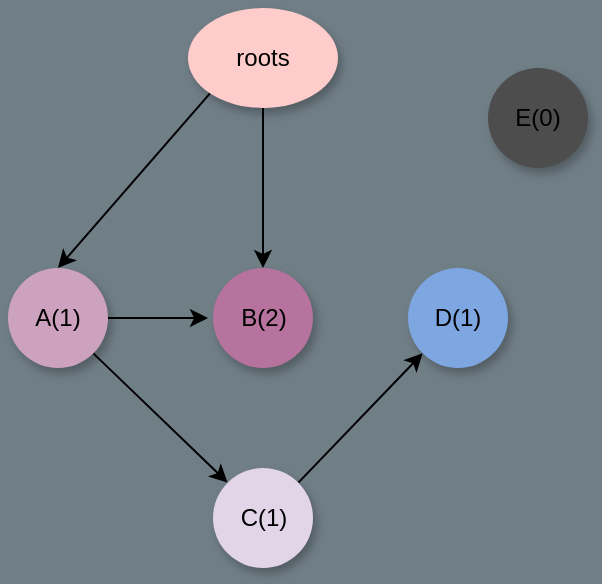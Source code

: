<mxfile version="13.6.9" type="device"><diagram id="VSArOQDPkqbNzoKQu4Cz" name="第 1 页"><mxGraphModel dx="782" dy="561" grid="1" gridSize="10" guides="1" tooltips="1" connect="1" arrows="1" fold="1" page="1" pageScale="1" pageWidth="1169" pageHeight="827" background="#707E86" math="0" shadow="0"><root><mxCell id="0"/><mxCell id="1" parent="0"/><mxCell id="m3eHEmFPUMZc-mV4sbdd-7" style="rounded=0;orthogonalLoop=1;jettySize=auto;html=1;exitX=0;exitY=1;exitDx=0;exitDy=0;entryX=0.5;entryY=0;entryDx=0;entryDy=0;" edge="1" parent="1" source="m3eHEmFPUMZc-mV4sbdd-1" target="m3eHEmFPUMZc-mV4sbdd-2"><mxGeometry relative="1" as="geometry"/></mxCell><mxCell id="m3eHEmFPUMZc-mV4sbdd-8" style="edgeStyle=none;rounded=0;orthogonalLoop=1;jettySize=auto;html=1;" edge="1" parent="1" source="m3eHEmFPUMZc-mV4sbdd-1" target="m3eHEmFPUMZc-mV4sbdd-3"><mxGeometry relative="1" as="geometry"/></mxCell><mxCell id="m3eHEmFPUMZc-mV4sbdd-1" value="roots" style="ellipse;whiteSpace=wrap;html=1;strokeColor=none;fillColor=#FFCCCC;shadow=1;" vertex="1" parent="1"><mxGeometry x="560" y="100" width="75" height="50" as="geometry"/></mxCell><mxCell id="m3eHEmFPUMZc-mV4sbdd-9" style="edgeStyle=none;rounded=0;orthogonalLoop=1;jettySize=auto;html=1;exitX=1;exitY=0.5;exitDx=0;exitDy=0;" edge="1" parent="1" source="m3eHEmFPUMZc-mV4sbdd-2"><mxGeometry relative="1" as="geometry"><mxPoint x="570" y="255" as="targetPoint"/></mxGeometry></mxCell><mxCell id="m3eHEmFPUMZc-mV4sbdd-10" style="edgeStyle=none;rounded=0;orthogonalLoop=1;jettySize=auto;html=1;exitX=1;exitY=1;exitDx=0;exitDy=0;entryX=0;entryY=0;entryDx=0;entryDy=0;" edge="1" parent="1" source="m3eHEmFPUMZc-mV4sbdd-2" target="m3eHEmFPUMZc-mV4sbdd-6"><mxGeometry relative="1" as="geometry"/></mxCell><mxCell id="m3eHEmFPUMZc-mV4sbdd-2" value="A(1)" style="ellipse;whiteSpace=wrap;html=1;aspect=fixed;strokeColor=none;shadow=1;fillColor=#CDA2BE;" vertex="1" parent="1"><mxGeometry x="470" y="230" width="50" height="50" as="geometry"/></mxCell><mxCell id="m3eHEmFPUMZc-mV4sbdd-3" value="B(2)" style="ellipse;whiteSpace=wrap;html=1;aspect=fixed;strokeColor=none;shadow=1;fillColor=#B5739D;" vertex="1" parent="1"><mxGeometry x="572.5" y="230" width="50" height="50" as="geometry"/></mxCell><mxCell id="m3eHEmFPUMZc-mV4sbdd-4" value="D(1)" style="ellipse;whiteSpace=wrap;html=1;aspect=fixed;strokeColor=none;shadow=1;fillColor=#7EA6E0;" vertex="1" parent="1"><mxGeometry x="670" y="230" width="50" height="50" as="geometry"/></mxCell><mxCell id="m3eHEmFPUMZc-mV4sbdd-5" value="E(0)" style="ellipse;whiteSpace=wrap;html=1;aspect=fixed;strokeColor=none;shadow=1;fillColor=#4D4D4D;" vertex="1" parent="1"><mxGeometry x="710" y="130" width="50" height="50" as="geometry"/></mxCell><mxCell id="m3eHEmFPUMZc-mV4sbdd-11" style="edgeStyle=none;rounded=0;orthogonalLoop=1;jettySize=auto;html=1;exitX=1;exitY=0;exitDx=0;exitDy=0;entryX=0;entryY=1;entryDx=0;entryDy=0;" edge="1" parent="1" source="m3eHEmFPUMZc-mV4sbdd-6" target="m3eHEmFPUMZc-mV4sbdd-4"><mxGeometry relative="1" as="geometry"/></mxCell><mxCell id="m3eHEmFPUMZc-mV4sbdd-6" value="C(1)" style="ellipse;whiteSpace=wrap;html=1;aspect=fixed;strokeColor=none;shadow=1;fillColor=#E1D5E7;" vertex="1" parent="1"><mxGeometry x="572.5" y="330" width="50" height="50" as="geometry"/></mxCell></root></mxGraphModel></diagram></mxfile>